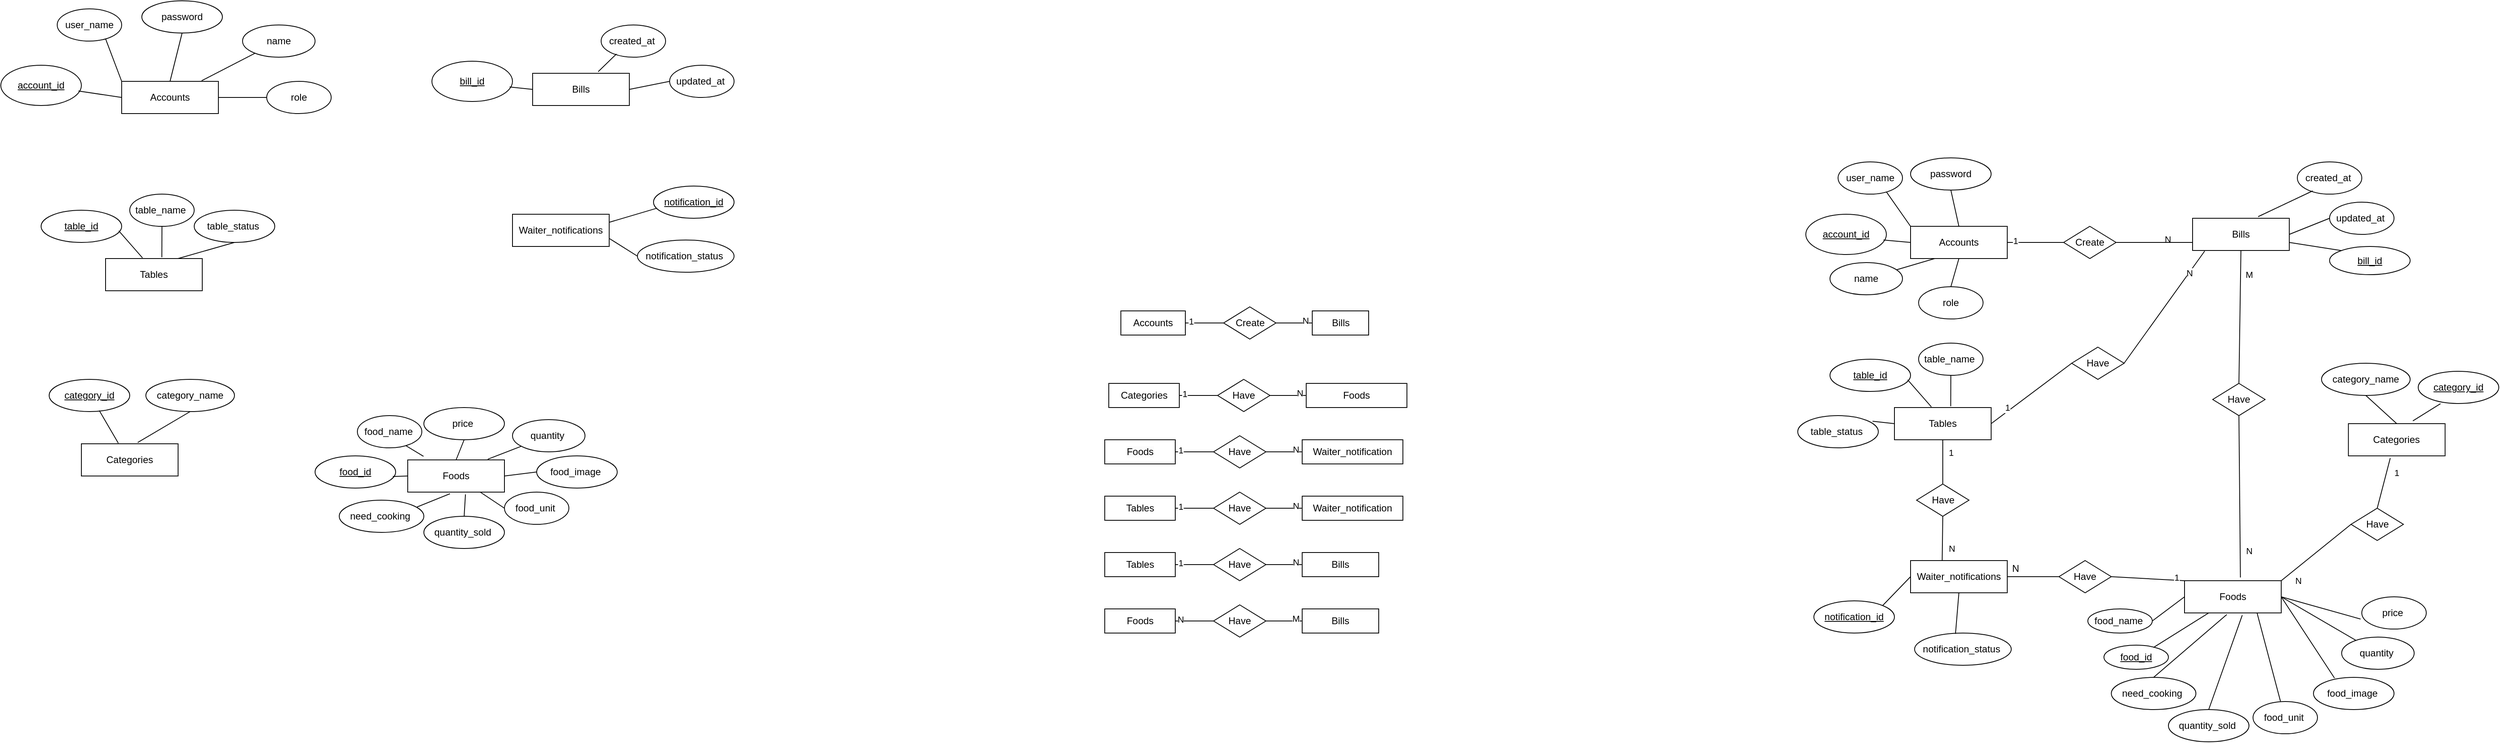 <mxfile version="24.6.4" type="device">
  <diagram name="Page-1" id="W8HooTnJlvE_5pQ80Tjt">
    <mxGraphModel dx="1489" dy="824" grid="1" gridSize="10" guides="1" tooltips="1" connect="1" arrows="1" fold="1" page="1" pageScale="1" pageWidth="850" pageHeight="1100" math="0" shadow="0">
      <root>
        <mxCell id="0" />
        <mxCell id="1" parent="0" />
        <mxCell id="m20pVpVRqxjRQ6zcthfO-1" value="Accounts" style="rounded=0;whiteSpace=wrap;html=1;" parent="1" vertex="1">
          <mxGeometry x="350" y="210" width="120" height="40" as="geometry" />
        </mxCell>
        <mxCell id="m20pVpVRqxjRQ6zcthfO-2" value="&lt;u&gt;account_id&lt;/u&gt;" style="ellipse;whiteSpace=wrap;html=1;" parent="1" vertex="1">
          <mxGeometry x="200" y="190" width="100" height="50" as="geometry" />
        </mxCell>
        <mxCell id="m20pVpVRqxjRQ6zcthfO-3" value="user_name" style="ellipse;whiteSpace=wrap;html=1;" parent="1" vertex="1">
          <mxGeometry x="270" y="120" width="80" height="40" as="geometry" />
        </mxCell>
        <mxCell id="m20pVpVRqxjRQ6zcthfO-4" value="password" style="ellipse;whiteSpace=wrap;html=1;" parent="1" vertex="1">
          <mxGeometry x="375" y="110" width="100" height="40" as="geometry" />
        </mxCell>
        <mxCell id="m20pVpVRqxjRQ6zcthfO-5" value="name" style="ellipse;whiteSpace=wrap;html=1;" parent="1" vertex="1">
          <mxGeometry x="500" y="140" width="90" height="40" as="geometry" />
        </mxCell>
        <mxCell id="m20pVpVRqxjRQ6zcthfO-6" value="role" style="ellipse;whiteSpace=wrap;html=1;" parent="1" vertex="1">
          <mxGeometry x="530" y="210" width="80" height="40" as="geometry" />
        </mxCell>
        <mxCell id="m20pVpVRqxjRQ6zcthfO-7" value="" style="endArrow=none;html=1;rounded=0;exitX=0.964;exitY=0.64;exitDx=0;exitDy=0;exitPerimeter=0;entryX=0;entryY=0.5;entryDx=0;entryDy=0;" parent="1" source="m20pVpVRqxjRQ6zcthfO-2" target="m20pVpVRqxjRQ6zcthfO-1" edge="1">
          <mxGeometry width="50" height="50" relative="1" as="geometry">
            <mxPoint x="340" y="300" as="sourcePoint" />
            <mxPoint x="390" y="250" as="targetPoint" />
          </mxGeometry>
        </mxCell>
        <mxCell id="m20pVpVRqxjRQ6zcthfO-8" value="" style="endArrow=none;html=1;rounded=0;exitX=0.75;exitY=0.93;exitDx=0;exitDy=0;exitPerimeter=0;entryX=0;entryY=0;entryDx=0;entryDy=0;" parent="1" source="m20pVpVRqxjRQ6zcthfO-3" target="m20pVpVRqxjRQ6zcthfO-1" edge="1">
          <mxGeometry width="50" height="50" relative="1" as="geometry">
            <mxPoint x="270" y="350" as="sourcePoint" />
            <mxPoint x="320" y="300" as="targetPoint" />
          </mxGeometry>
        </mxCell>
        <mxCell id="m20pVpVRqxjRQ6zcthfO-9" value="" style="endArrow=none;html=1;rounded=0;exitX=0.5;exitY=1;exitDx=0;exitDy=0;entryX=0.5;entryY=0;entryDx=0;entryDy=0;" parent="1" source="m20pVpVRqxjRQ6zcthfO-4" target="m20pVpVRqxjRQ6zcthfO-1" edge="1">
          <mxGeometry width="50" height="50" relative="1" as="geometry">
            <mxPoint x="340" y="300" as="sourcePoint" />
            <mxPoint x="390" y="250" as="targetPoint" />
          </mxGeometry>
        </mxCell>
        <mxCell id="m20pVpVRqxjRQ6zcthfO-10" value="" style="endArrow=none;html=1;rounded=0;exitX=0.827;exitY=-0.02;exitDx=0;exitDy=0;exitPerimeter=0;" parent="1" source="m20pVpVRqxjRQ6zcthfO-1" target="m20pVpVRqxjRQ6zcthfO-5" edge="1">
          <mxGeometry width="50" height="50" relative="1" as="geometry">
            <mxPoint x="200" y="350" as="sourcePoint" />
            <mxPoint x="250" y="300" as="targetPoint" />
          </mxGeometry>
        </mxCell>
        <mxCell id="m20pVpVRqxjRQ6zcthfO-11" value="" style="endArrow=none;html=1;rounded=0;exitX=1;exitY=0.5;exitDx=0;exitDy=0;entryX=0;entryY=0.5;entryDx=0;entryDy=0;" parent="1" source="m20pVpVRqxjRQ6zcthfO-1" target="m20pVpVRqxjRQ6zcthfO-6" edge="1">
          <mxGeometry width="50" height="50" relative="1" as="geometry">
            <mxPoint x="450" y="380" as="sourcePoint" />
            <mxPoint x="500" y="330" as="targetPoint" />
          </mxGeometry>
        </mxCell>
        <mxCell id="m20pVpVRqxjRQ6zcthfO-12" value="Bills" style="rounded=0;whiteSpace=wrap;html=1;" parent="1" vertex="1">
          <mxGeometry x="860" y="200" width="120" height="40" as="geometry" />
        </mxCell>
        <mxCell id="m20pVpVRqxjRQ6zcthfO-13" value="&lt;u&gt;bill_id&lt;/u&gt;" style="ellipse;whiteSpace=wrap;html=1;" parent="1" vertex="1">
          <mxGeometry x="735" y="185" width="100" height="50" as="geometry" />
        </mxCell>
        <mxCell id="m20pVpVRqxjRQ6zcthfO-17" value="&lt;span style=&quot;text-align: left; text-wrap: nowrap;&quot;&gt;created_at&amp;nbsp;&lt;/span&gt;" style="ellipse;whiteSpace=wrap;html=1;" parent="1" vertex="1">
          <mxGeometry x="945" y="140" width="80" height="40" as="geometry" />
        </mxCell>
        <mxCell id="m20pVpVRqxjRQ6zcthfO-18" value="" style="endArrow=none;html=1;rounded=0;exitX=0.964;exitY=0.64;exitDx=0;exitDy=0;exitPerimeter=0;entryX=0;entryY=0.5;entryDx=0;entryDy=0;" parent="1" source="m20pVpVRqxjRQ6zcthfO-13" target="m20pVpVRqxjRQ6zcthfO-12" edge="1">
          <mxGeometry width="50" height="50" relative="1" as="geometry">
            <mxPoint x="850" y="290" as="sourcePoint" />
            <mxPoint x="900" y="240" as="targetPoint" />
          </mxGeometry>
        </mxCell>
        <mxCell id="m20pVpVRqxjRQ6zcthfO-22" value="" style="endArrow=none;html=1;rounded=0;exitX=0.678;exitY=-0.05;exitDx=0;exitDy=0;entryX=0.238;entryY=0.9;entryDx=0;entryDy=0;exitPerimeter=0;entryPerimeter=0;" parent="1" source="m20pVpVRqxjRQ6zcthfO-12" target="m20pVpVRqxjRQ6zcthfO-17" edge="1">
          <mxGeometry width="50" height="50" relative="1" as="geometry">
            <mxPoint x="960" y="370" as="sourcePoint" />
            <mxPoint x="1010" y="320" as="targetPoint" />
          </mxGeometry>
        </mxCell>
        <mxCell id="m20pVpVRqxjRQ6zcthfO-23" value="&lt;span style=&quot;text-align: left; text-wrap: nowrap;&quot;&gt;updated_at&amp;nbsp;&lt;/span&gt;" style="ellipse;whiteSpace=wrap;html=1;" parent="1" vertex="1">
          <mxGeometry x="1030" y="190" width="80" height="40" as="geometry" />
        </mxCell>
        <mxCell id="m20pVpVRqxjRQ6zcthfO-24" value="" style="endArrow=none;html=1;rounded=0;entryX=1;entryY=0.5;entryDx=0;entryDy=0;exitX=0;exitY=0.5;exitDx=0;exitDy=0;" parent="1" source="m20pVpVRqxjRQ6zcthfO-23" target="m20pVpVRqxjRQ6zcthfO-12" edge="1">
          <mxGeometry width="50" height="50" relative="1" as="geometry">
            <mxPoint x="890" y="350" as="sourcePoint" />
            <mxPoint x="940" y="300" as="targetPoint" />
          </mxGeometry>
        </mxCell>
        <mxCell id="m20pVpVRqxjRQ6zcthfO-25" value="Tables" style="rounded=0;whiteSpace=wrap;html=1;" parent="1" vertex="1">
          <mxGeometry x="330" y="430" width="120" height="40" as="geometry" />
        </mxCell>
        <mxCell id="m20pVpVRqxjRQ6zcthfO-26" value="&lt;u&gt;table_id&lt;/u&gt;" style="ellipse;whiteSpace=wrap;html=1;" parent="1" vertex="1">
          <mxGeometry x="250" y="370" width="100" height="40" as="geometry" />
        </mxCell>
        <mxCell id="m20pVpVRqxjRQ6zcthfO-27" value="&lt;span style=&quot;text-align: left;&quot;&gt;table_name&amp;nbsp;&lt;/span&gt;" style="ellipse;whiteSpace=wrap;html=1;" parent="1" vertex="1">
          <mxGeometry x="360" y="350" width="80" height="40" as="geometry" />
        </mxCell>
        <mxCell id="m20pVpVRqxjRQ6zcthfO-28" value="&lt;span style=&quot;text-align: left;&quot;&gt;table_status&amp;nbsp;&lt;/span&gt;" style="ellipse;whiteSpace=wrap;html=1;" parent="1" vertex="1">
          <mxGeometry x="440" y="370" width="100" height="40" as="geometry" />
        </mxCell>
        <mxCell id="m20pVpVRqxjRQ6zcthfO-31" value="" style="endArrow=none;html=1;rounded=0;exitX=0.964;exitY=0.64;exitDx=0;exitDy=0;exitPerimeter=0;entryX=0.382;entryY=-0.02;entryDx=0;entryDy=0;entryPerimeter=0;" parent="1" source="m20pVpVRqxjRQ6zcthfO-26" target="m20pVpVRqxjRQ6zcthfO-25" edge="1">
          <mxGeometry width="50" height="50" relative="1" as="geometry">
            <mxPoint x="320" y="520" as="sourcePoint" />
            <mxPoint x="370" y="470" as="targetPoint" />
          </mxGeometry>
        </mxCell>
        <mxCell id="m20pVpVRqxjRQ6zcthfO-32" value="" style="endArrow=none;html=1;rounded=0;exitX=0.5;exitY=1;exitDx=0;exitDy=0;entryX=0.582;entryY=-0.04;entryDx=0;entryDy=0;entryPerimeter=0;" parent="1" source="m20pVpVRqxjRQ6zcthfO-27" target="m20pVpVRqxjRQ6zcthfO-25" edge="1">
          <mxGeometry width="50" height="50" relative="1" as="geometry">
            <mxPoint x="250" y="570" as="sourcePoint" />
            <mxPoint x="400" y="420" as="targetPoint" />
          </mxGeometry>
        </mxCell>
        <mxCell id="m20pVpVRqxjRQ6zcthfO-33" value="" style="endArrow=none;html=1;rounded=0;exitX=0.5;exitY=1;exitDx=0;exitDy=0;entryX=0.75;entryY=0;entryDx=0;entryDy=0;" parent="1" source="m20pVpVRqxjRQ6zcthfO-28" target="m20pVpVRqxjRQ6zcthfO-25" edge="1">
          <mxGeometry width="50" height="50" relative="1" as="geometry">
            <mxPoint x="320" y="520" as="sourcePoint" />
            <mxPoint x="370" y="470" as="targetPoint" />
          </mxGeometry>
        </mxCell>
        <mxCell id="m20pVpVRqxjRQ6zcthfO-36" value="&lt;span style=&quot;text-wrap: nowrap;&quot;&gt;Waiter_notifications&lt;/span&gt;" style="rounded=0;whiteSpace=wrap;html=1;" parent="1" vertex="1">
          <mxGeometry x="2570" y="805" width="120" height="40" as="geometry" />
        </mxCell>
        <mxCell id="m20pVpVRqxjRQ6zcthfO-37" value="&lt;u&gt;notification_id&lt;/u&gt;" style="ellipse;whiteSpace=wrap;html=1;" parent="1" vertex="1">
          <mxGeometry x="2450" y="855" width="100" height="40" as="geometry" />
        </mxCell>
        <mxCell id="m20pVpVRqxjRQ6zcthfO-39" value="&lt;span style=&quot;text-align: left;&quot;&gt;notification_status&amp;nbsp;&lt;/span&gt;" style="ellipse;whiteSpace=wrap;html=1;" parent="1" vertex="1">
          <mxGeometry x="2575" y="895" width="120" height="40" as="geometry" />
        </mxCell>
        <mxCell id="m20pVpVRqxjRQ6zcthfO-42" value="" style="endArrow=none;html=1;rounded=0;exitX=1;exitY=0;exitDx=0;exitDy=0;entryX=0;entryY=0.5;entryDx=0;entryDy=0;" parent="1" source="m20pVpVRqxjRQ6zcthfO-37" target="m20pVpVRqxjRQ6zcthfO-36" edge="1">
          <mxGeometry width="50" height="50" relative="1" as="geometry">
            <mxPoint x="2560" y="895" as="sourcePoint" />
            <mxPoint x="2610" y="845" as="targetPoint" />
          </mxGeometry>
        </mxCell>
        <mxCell id="m20pVpVRqxjRQ6zcthfO-44" value="" style="endArrow=none;html=1;rounded=0;exitX=0.423;exitY=0.022;exitDx=0;exitDy=0;entryX=0.5;entryY=1;entryDx=0;entryDy=0;exitPerimeter=0;" parent="1" source="m20pVpVRqxjRQ6zcthfO-39" target="m20pVpVRqxjRQ6zcthfO-36" edge="1">
          <mxGeometry width="50" height="50" relative="1" as="geometry">
            <mxPoint x="2560" y="895" as="sourcePoint" />
            <mxPoint x="2610" y="845" as="targetPoint" />
          </mxGeometry>
        </mxCell>
        <mxCell id="m20pVpVRqxjRQ6zcthfO-49" value="Categories" style="rounded=0;whiteSpace=wrap;html=1;" parent="1" vertex="1">
          <mxGeometry x="300" y="660" width="120" height="40" as="geometry" />
        </mxCell>
        <mxCell id="m20pVpVRqxjRQ6zcthfO-50" value="&lt;u&gt;category_id&lt;/u&gt;" style="ellipse;whiteSpace=wrap;html=1;" parent="1" vertex="1">
          <mxGeometry x="260" y="580" width="100" height="40" as="geometry" />
        </mxCell>
        <mxCell id="m20pVpVRqxjRQ6zcthfO-51" value="category_name" style="ellipse;whiteSpace=wrap;html=1;" parent="1" vertex="1">
          <mxGeometry x="380" y="580" width="110" height="40" as="geometry" />
        </mxCell>
        <mxCell id="m20pVpVRqxjRQ6zcthfO-53" value="" style="endArrow=none;html=1;rounded=0;exitX=0.622;exitY=0.968;exitDx=0;exitDy=0;exitPerimeter=0;entryX=0.382;entryY=-0.02;entryDx=0;entryDy=0;entryPerimeter=0;" parent="1" source="m20pVpVRqxjRQ6zcthfO-50" target="m20pVpVRqxjRQ6zcthfO-49" edge="1">
          <mxGeometry width="50" height="50" relative="1" as="geometry">
            <mxPoint x="290" y="750" as="sourcePoint" />
            <mxPoint x="340" y="700" as="targetPoint" />
          </mxGeometry>
        </mxCell>
        <mxCell id="m20pVpVRqxjRQ6zcthfO-54" value="" style="endArrow=none;html=1;rounded=0;exitX=0.5;exitY=1;exitDx=0;exitDy=0;entryX=0.582;entryY=-0.04;entryDx=0;entryDy=0;entryPerimeter=0;" parent="1" source="m20pVpVRqxjRQ6zcthfO-51" target="m20pVpVRqxjRQ6zcthfO-49" edge="1">
          <mxGeometry width="50" height="50" relative="1" as="geometry">
            <mxPoint x="220" y="800" as="sourcePoint" />
            <mxPoint x="370" y="650" as="targetPoint" />
          </mxGeometry>
        </mxCell>
        <mxCell id="m20pVpVRqxjRQ6zcthfO-56" value="Foods" style="rounded=0;whiteSpace=wrap;html=1;" parent="1" vertex="1">
          <mxGeometry x="705" y="680" width="120" height="40" as="geometry" />
        </mxCell>
        <mxCell id="m20pVpVRqxjRQ6zcthfO-57" value="&lt;u&gt;food_id&lt;/u&gt;" style="ellipse;whiteSpace=wrap;html=1;" parent="1" vertex="1">
          <mxGeometry x="590" y="675" width="100" height="40" as="geometry" />
        </mxCell>
        <mxCell id="m20pVpVRqxjRQ6zcthfO-58" value="&lt;span style=&quot;text-align: left; text-wrap: nowrap;&quot;&gt;food_name&amp;nbsp;&lt;/span&gt;" style="ellipse;whiteSpace=wrap;html=1;" parent="1" vertex="1">
          <mxGeometry x="642.5" y="625" width="80" height="40" as="geometry" />
        </mxCell>
        <mxCell id="m20pVpVRqxjRQ6zcthfO-59" value="&lt;span style=&quot;text-align: left; text-wrap: nowrap;&quot;&gt;price&amp;nbsp;&lt;/span&gt;" style="ellipse;whiteSpace=wrap;html=1;" parent="1" vertex="1">
          <mxGeometry x="725" y="615" width="100" height="40" as="geometry" />
        </mxCell>
        <mxCell id="m20pVpVRqxjRQ6zcthfO-60" value="&lt;span style=&quot;text-align: left; text-wrap: nowrap;&quot;&gt;quantity&amp;nbsp;&lt;/span&gt;" style="ellipse;whiteSpace=wrap;html=1;" parent="1" vertex="1">
          <mxGeometry x="835" y="630" width="90" height="40" as="geometry" />
        </mxCell>
        <mxCell id="m20pVpVRqxjRQ6zcthfO-61" value="&lt;span style=&quot;text-align: left; text-wrap: nowrap;&quot;&gt;need_cooking&amp;nbsp;&lt;/span&gt;" style="ellipse;whiteSpace=wrap;html=1;" parent="1" vertex="1">
          <mxGeometry x="620" y="730" width="105" height="40" as="geometry" />
        </mxCell>
        <mxCell id="m20pVpVRqxjRQ6zcthfO-62" value="" style="endArrow=none;html=1;rounded=0;exitX=0.964;exitY=0.64;exitDx=0;exitDy=0;exitPerimeter=0;entryX=0;entryY=0.5;entryDx=0;entryDy=0;" parent="1" source="m20pVpVRqxjRQ6zcthfO-57" target="m20pVpVRqxjRQ6zcthfO-56" edge="1">
          <mxGeometry width="50" height="50" relative="1" as="geometry">
            <mxPoint x="695" y="770" as="sourcePoint" />
            <mxPoint x="745" y="720" as="targetPoint" />
          </mxGeometry>
        </mxCell>
        <mxCell id="m20pVpVRqxjRQ6zcthfO-63" value="" style="endArrow=none;html=1;rounded=0;exitX=0.75;exitY=0.93;exitDx=0;exitDy=0;exitPerimeter=0;entryX=0.163;entryY=-0.11;entryDx=0;entryDy=0;entryPerimeter=0;" parent="1" source="m20pVpVRqxjRQ6zcthfO-58" target="m20pVpVRqxjRQ6zcthfO-56" edge="1">
          <mxGeometry width="50" height="50" relative="1" as="geometry">
            <mxPoint x="625" y="820" as="sourcePoint" />
            <mxPoint x="675" y="770" as="targetPoint" />
          </mxGeometry>
        </mxCell>
        <mxCell id="m20pVpVRqxjRQ6zcthfO-64" value="" style="endArrow=none;html=1;rounded=0;exitX=0.5;exitY=1;exitDx=0;exitDy=0;entryX=0.5;entryY=0;entryDx=0;entryDy=0;" parent="1" source="m20pVpVRqxjRQ6zcthfO-59" target="m20pVpVRqxjRQ6zcthfO-56" edge="1">
          <mxGeometry width="50" height="50" relative="1" as="geometry">
            <mxPoint x="695" y="770" as="sourcePoint" />
            <mxPoint x="745" y="720" as="targetPoint" />
          </mxGeometry>
        </mxCell>
        <mxCell id="m20pVpVRqxjRQ6zcthfO-65" value="" style="endArrow=none;html=1;rounded=0;exitX=0.827;exitY=-0.02;exitDx=0;exitDy=0;exitPerimeter=0;" parent="1" source="m20pVpVRqxjRQ6zcthfO-56" target="m20pVpVRqxjRQ6zcthfO-60" edge="1">
          <mxGeometry width="50" height="50" relative="1" as="geometry">
            <mxPoint x="555" y="820" as="sourcePoint" />
            <mxPoint x="605" y="770" as="targetPoint" />
          </mxGeometry>
        </mxCell>
        <mxCell id="m20pVpVRqxjRQ6zcthfO-66" value="" style="endArrow=none;html=1;rounded=0;exitX=0.437;exitY=1.05;exitDx=0;exitDy=0;exitPerimeter=0;entryX=0.919;entryY=0.212;entryDx=0;entryDy=0;entryPerimeter=0;" parent="1" source="m20pVpVRqxjRQ6zcthfO-56" target="m20pVpVRqxjRQ6zcthfO-61" edge="1">
          <mxGeometry width="50" height="50" relative="1" as="geometry">
            <mxPoint x="805" y="850" as="sourcePoint" />
            <mxPoint x="680" y="730" as="targetPoint" />
          </mxGeometry>
        </mxCell>
        <mxCell id="m20pVpVRqxjRQ6zcthfO-67" value="&lt;span style=&quot;text-align: left; text-wrap: nowrap;&quot;&gt;food_unit&amp;nbsp;&lt;/span&gt;" style="ellipse;whiteSpace=wrap;html=1;" parent="1" vertex="1">
          <mxGeometry x="825" y="720" width="80" height="40" as="geometry" />
        </mxCell>
        <mxCell id="m20pVpVRqxjRQ6zcthfO-68" value="" style="endArrow=none;html=1;rounded=0;entryX=0.75;entryY=1;entryDx=0;entryDy=0;exitX=0;exitY=0.5;exitDx=0;exitDy=0;" parent="1" source="m20pVpVRqxjRQ6zcthfO-67" target="m20pVpVRqxjRQ6zcthfO-56" edge="1">
          <mxGeometry width="50" height="50" relative="1" as="geometry">
            <mxPoint x="735" y="830" as="sourcePoint" />
            <mxPoint x="785" y="780" as="targetPoint" />
          </mxGeometry>
        </mxCell>
        <mxCell id="m20pVpVRqxjRQ6zcthfO-69" value="&lt;span style=&quot;text-align: left; text-wrap: nowrap;&quot;&gt;quantity_sold&amp;nbsp;&lt;/span&gt;" style="ellipse;whiteSpace=wrap;html=1;" parent="1" vertex="1">
          <mxGeometry x="725" y="750" width="100" height="40" as="geometry" />
        </mxCell>
        <mxCell id="m20pVpVRqxjRQ6zcthfO-70" value="&lt;span style=&quot;color: rgba(0, 0, 0, 0); font-family: monospace; font-size: 0px; text-align: start; text-wrap: nowrap;&quot;&gt;%3CmxGraphModel%3E%3Croot%3E%3CmxCell%20id%3D%220%22%2F%3E%3CmxCell%20id%3D%221%22%20parent%3D%220%22%2F%3E%3CmxCell%20id%3D%222%22%20value%3D%22%26lt%3Bspan%20style%3D%26quot%3Btext-align%3A%20left%3B%20text-wrap%3A%20nowrap%3B%26quot%3B%26gt%3Bquantity_sold%26amp%3Bnbsp%3B%26lt%3B%2Fspan%26gt%3B%22%20style%3D%22ellipse%3BwhiteSpace%3Dwrap%3Bhtml%3D1%3B%22%20vertex%3D%221%22%20parent%3D%221%22%3E%3CmxGeometry%20x%3D%22725%22%20y%3D%22780%22%20width%3D%22100%22%20height%3D%2240%22%20as%3D%22geometry%22%2F%3E%3C%2FmxCell%3E%3C%2Froot%3E%3C%2FmxGraphModel%3E&lt;/span&gt;&lt;span style=&quot;text-align: left; text-wrap: nowrap;&quot;&gt;food_image&amp;nbsp;&lt;/span&gt;" style="ellipse;whiteSpace=wrap;html=1;" parent="1" vertex="1">
          <mxGeometry x="865" y="675" width="100" height="40" as="geometry" />
        </mxCell>
        <mxCell id="m20pVpVRqxjRQ6zcthfO-71" value="" style="endArrow=none;html=1;rounded=0;exitX=1;exitY=0.5;exitDx=0;exitDy=0;entryX=0;entryY=0.5;entryDx=0;entryDy=0;" parent="1" source="m20pVpVRqxjRQ6zcthfO-56" target="m20pVpVRqxjRQ6zcthfO-70" edge="1">
          <mxGeometry width="50" height="50" relative="1" as="geometry">
            <mxPoint x="920" y="900" as="sourcePoint" />
            <mxPoint x="970" y="850" as="targetPoint" />
          </mxGeometry>
        </mxCell>
        <mxCell id="m20pVpVRqxjRQ6zcthfO-72" value="" style="endArrow=none;html=1;rounded=0;entryX=0.597;entryY=1.07;entryDx=0;entryDy=0;entryPerimeter=0;exitX=0.5;exitY=0;exitDx=0;exitDy=0;" parent="1" source="m20pVpVRqxjRQ6zcthfO-69" target="m20pVpVRqxjRQ6zcthfO-56" edge="1">
          <mxGeometry width="50" height="50" relative="1" as="geometry">
            <mxPoint x="720" y="890" as="sourcePoint" />
            <mxPoint x="770" y="840" as="targetPoint" />
          </mxGeometry>
        </mxCell>
        <mxCell id="m20pVpVRqxjRQ6zcthfO-90" value="Accounts" style="rounded=0;whiteSpace=wrap;html=1;" parent="1" vertex="1">
          <mxGeometry x="1590" y="495" width="80" height="30" as="geometry" />
        </mxCell>
        <mxCell id="m20pVpVRqxjRQ6zcthfO-91" value="Create" style="rhombus;whiteSpace=wrap;html=1;" parent="1" vertex="1">
          <mxGeometry x="1717.5" y="490" width="65" height="40" as="geometry" />
        </mxCell>
        <mxCell id="m20pVpVRqxjRQ6zcthfO-92" value="Bills" style="rounded=0;whiteSpace=wrap;html=1;" parent="1" vertex="1">
          <mxGeometry x="1827.5" y="495" width="70" height="30" as="geometry" />
        </mxCell>
        <mxCell id="m20pVpVRqxjRQ6zcthfO-93" value="" style="endArrow=none;html=1;rounded=0;exitX=1;exitY=0.5;exitDx=0;exitDy=0;entryX=0;entryY=0.5;entryDx=0;entryDy=0;" parent="1" source="m20pVpVRqxjRQ6zcthfO-90" target="m20pVpVRqxjRQ6zcthfO-91" edge="1">
          <mxGeometry width="50" height="50" relative="1" as="geometry">
            <mxPoint x="1590" y="460" as="sourcePoint" />
            <mxPoint x="1640" y="410" as="targetPoint" />
          </mxGeometry>
        </mxCell>
        <mxCell id="m20pVpVRqxjRQ6zcthfO-94" value="1" style="edgeLabel;html=1;align=center;verticalAlign=middle;resizable=0;points=[];" parent="m20pVpVRqxjRQ6zcthfO-93" vertex="1" connectable="0">
          <mxGeometry x="-0.722" y="2" relative="1" as="geometry">
            <mxPoint as="offset" />
          </mxGeometry>
        </mxCell>
        <mxCell id="m20pVpVRqxjRQ6zcthfO-95" value="" style="endArrow=none;html=1;rounded=0;exitX=1;exitY=0.5;exitDx=0;exitDy=0;entryX=0;entryY=0.5;entryDx=0;entryDy=0;" parent="1" source="m20pVpVRqxjRQ6zcthfO-91" target="m20pVpVRqxjRQ6zcthfO-92" edge="1">
          <mxGeometry width="50" height="50" relative="1" as="geometry">
            <mxPoint x="1850" y="450" as="sourcePoint" />
            <mxPoint x="1900" y="400" as="targetPoint" />
          </mxGeometry>
        </mxCell>
        <mxCell id="m20pVpVRqxjRQ6zcthfO-96" value="N" style="edgeLabel;html=1;align=center;verticalAlign=middle;resizable=0;points=[];" parent="m20pVpVRqxjRQ6zcthfO-95" vertex="1" connectable="0">
          <mxGeometry x="0.627" y="3" relative="1" as="geometry">
            <mxPoint as="offset" />
          </mxGeometry>
        </mxCell>
        <mxCell id="m20pVpVRqxjRQ6zcthfO-111" value="Categories" style="rounded=0;whiteSpace=wrap;html=1;" parent="1" vertex="1">
          <mxGeometry x="1575" y="585" width="87.5" height="30" as="geometry" />
        </mxCell>
        <mxCell id="m20pVpVRqxjRQ6zcthfO-112" value="Have" style="rhombus;whiteSpace=wrap;html=1;" parent="1" vertex="1">
          <mxGeometry x="1710" y="580" width="65" height="40" as="geometry" />
        </mxCell>
        <mxCell id="m20pVpVRqxjRQ6zcthfO-113" value="Foods" style="rounded=0;whiteSpace=wrap;html=1;" parent="1" vertex="1">
          <mxGeometry x="1820" y="585" width="125" height="30" as="geometry" />
        </mxCell>
        <mxCell id="m20pVpVRqxjRQ6zcthfO-114" value="" style="endArrow=none;html=1;rounded=0;exitX=1;exitY=0.5;exitDx=0;exitDy=0;entryX=0;entryY=0.5;entryDx=0;entryDy=0;" parent="1" source="m20pVpVRqxjRQ6zcthfO-111" target="m20pVpVRqxjRQ6zcthfO-112" edge="1">
          <mxGeometry width="50" height="50" relative="1" as="geometry">
            <mxPoint x="1582.5" y="550" as="sourcePoint" />
            <mxPoint x="1632.5" y="500" as="targetPoint" />
          </mxGeometry>
        </mxCell>
        <mxCell id="m20pVpVRqxjRQ6zcthfO-115" value="1" style="edgeLabel;html=1;align=center;verticalAlign=middle;resizable=0;points=[];" parent="m20pVpVRqxjRQ6zcthfO-114" vertex="1" connectable="0">
          <mxGeometry x="-0.722" y="2" relative="1" as="geometry">
            <mxPoint as="offset" />
          </mxGeometry>
        </mxCell>
        <mxCell id="m20pVpVRqxjRQ6zcthfO-116" value="" style="endArrow=none;html=1;rounded=0;exitX=1;exitY=0.5;exitDx=0;exitDy=0;entryX=0;entryY=0.5;entryDx=0;entryDy=0;" parent="1" source="m20pVpVRqxjRQ6zcthfO-112" target="m20pVpVRqxjRQ6zcthfO-113" edge="1">
          <mxGeometry width="50" height="50" relative="1" as="geometry">
            <mxPoint x="1842.5" y="540" as="sourcePoint" />
            <mxPoint x="1892.5" y="490" as="targetPoint" />
          </mxGeometry>
        </mxCell>
        <mxCell id="m20pVpVRqxjRQ6zcthfO-117" value="N" style="edgeLabel;html=1;align=center;verticalAlign=middle;resizable=0;points=[];" parent="m20pVpVRqxjRQ6zcthfO-116" vertex="1" connectable="0">
          <mxGeometry x="0.627" y="3" relative="1" as="geometry">
            <mxPoint as="offset" />
          </mxGeometry>
        </mxCell>
        <mxCell id="m20pVpVRqxjRQ6zcthfO-118" value="&lt;br&gt;&lt;span style=&quot;color: rgb(0, 0, 0); font-family: Helvetica; font-size: 12px; font-style: normal; font-variant-ligatures: normal; font-variant-caps: normal; font-weight: 400; letter-spacing: normal; orphans: 2; text-indent: 0px; text-transform: none; widows: 2; word-spacing: 0px; -webkit-text-stroke-width: 0px; white-space: normal; background-color: rgb(251, 251, 251); text-decoration-thickness: initial; text-decoration-style: initial; text-decoration-color: initial; float: none; display: inline !important;&quot;&gt;Foods&lt;/span&gt;&lt;div&gt;&lt;br/&gt;&lt;/div&gt;" style="rounded=0;whiteSpace=wrap;html=1;align=center;" parent="1" vertex="1">
          <mxGeometry x="1570" y="655" width="87.5" height="30" as="geometry" />
        </mxCell>
        <mxCell id="m20pVpVRqxjRQ6zcthfO-119" value="Have" style="rhombus;whiteSpace=wrap;html=1;" parent="1" vertex="1">
          <mxGeometry x="1705" y="650" width="65" height="40" as="geometry" />
        </mxCell>
        <mxCell id="m20pVpVRqxjRQ6zcthfO-120" value="Waiter_notification" style="rounded=0;whiteSpace=wrap;html=1;" parent="1" vertex="1">
          <mxGeometry x="1815" y="655" width="125" height="30" as="geometry" />
        </mxCell>
        <mxCell id="m20pVpVRqxjRQ6zcthfO-121" value="" style="endArrow=none;html=1;rounded=0;exitX=1;exitY=0.5;exitDx=0;exitDy=0;entryX=0;entryY=0.5;entryDx=0;entryDy=0;" parent="1" source="m20pVpVRqxjRQ6zcthfO-118" target="m20pVpVRqxjRQ6zcthfO-119" edge="1">
          <mxGeometry width="50" height="50" relative="1" as="geometry">
            <mxPoint x="1577.5" y="620" as="sourcePoint" />
            <mxPoint x="1627.5" y="570" as="targetPoint" />
          </mxGeometry>
        </mxCell>
        <mxCell id="m20pVpVRqxjRQ6zcthfO-122" value="1" style="edgeLabel;html=1;align=center;verticalAlign=middle;resizable=0;points=[];" parent="m20pVpVRqxjRQ6zcthfO-121" vertex="1" connectable="0">
          <mxGeometry x="-0.722" y="2" relative="1" as="geometry">
            <mxPoint as="offset" />
          </mxGeometry>
        </mxCell>
        <mxCell id="m20pVpVRqxjRQ6zcthfO-123" value="" style="endArrow=none;html=1;rounded=0;exitX=1;exitY=0.5;exitDx=0;exitDy=0;entryX=0;entryY=0.5;entryDx=0;entryDy=0;" parent="1" source="m20pVpVRqxjRQ6zcthfO-119" target="m20pVpVRqxjRQ6zcthfO-120" edge="1">
          <mxGeometry width="50" height="50" relative="1" as="geometry">
            <mxPoint x="1837.5" y="610" as="sourcePoint" />
            <mxPoint x="1887.5" y="560" as="targetPoint" />
          </mxGeometry>
        </mxCell>
        <mxCell id="m20pVpVRqxjRQ6zcthfO-124" value="N" style="edgeLabel;html=1;align=center;verticalAlign=middle;resizable=0;points=[];" parent="m20pVpVRqxjRQ6zcthfO-123" vertex="1" connectable="0">
          <mxGeometry x="0.627" y="3" relative="1" as="geometry">
            <mxPoint as="offset" />
          </mxGeometry>
        </mxCell>
        <mxCell id="m20pVpVRqxjRQ6zcthfO-125" value="Accounts" style="rounded=0;whiteSpace=wrap;html=1;" parent="1" vertex="1">
          <mxGeometry x="2570" y="390" width="120" height="40" as="geometry" />
        </mxCell>
        <mxCell id="m20pVpVRqxjRQ6zcthfO-126" value="&lt;u&gt;account_id&lt;/u&gt;" style="ellipse;whiteSpace=wrap;html=1;" parent="1" vertex="1">
          <mxGeometry x="2440" y="375" width="100" height="50" as="geometry" />
        </mxCell>
        <mxCell id="m20pVpVRqxjRQ6zcthfO-127" value="user_name" style="ellipse;whiteSpace=wrap;html=1;" parent="1" vertex="1">
          <mxGeometry x="2480" y="310" width="80" height="40" as="geometry" />
        </mxCell>
        <mxCell id="m20pVpVRqxjRQ6zcthfO-128" value="password" style="ellipse;whiteSpace=wrap;html=1;" parent="1" vertex="1">
          <mxGeometry x="2570" y="305" width="100" height="40" as="geometry" />
        </mxCell>
        <mxCell id="m20pVpVRqxjRQ6zcthfO-129" value="name" style="ellipse;whiteSpace=wrap;html=1;" parent="1" vertex="1">
          <mxGeometry x="2470" y="435" width="90" height="40" as="geometry" />
        </mxCell>
        <mxCell id="m20pVpVRqxjRQ6zcthfO-130" value="role" style="ellipse;whiteSpace=wrap;html=1;" parent="1" vertex="1">
          <mxGeometry x="2580" y="465" width="80" height="40" as="geometry" />
        </mxCell>
        <mxCell id="m20pVpVRqxjRQ6zcthfO-131" value="" style="endArrow=none;html=1;rounded=0;exitX=0.964;exitY=0.64;exitDx=0;exitDy=0;exitPerimeter=0;entryX=0;entryY=0.5;entryDx=0;entryDy=0;" parent="1" source="m20pVpVRqxjRQ6zcthfO-126" target="m20pVpVRqxjRQ6zcthfO-125" edge="1">
          <mxGeometry width="50" height="50" relative="1" as="geometry">
            <mxPoint x="2550" y="490" as="sourcePoint" />
            <mxPoint x="2600" y="440" as="targetPoint" />
          </mxGeometry>
        </mxCell>
        <mxCell id="m20pVpVRqxjRQ6zcthfO-132" value="" style="endArrow=none;html=1;rounded=0;exitX=0.75;exitY=0.93;exitDx=0;exitDy=0;exitPerimeter=0;entryX=0;entryY=0;entryDx=0;entryDy=0;" parent="1" source="m20pVpVRqxjRQ6zcthfO-127" target="m20pVpVRqxjRQ6zcthfO-125" edge="1">
          <mxGeometry width="50" height="50" relative="1" as="geometry">
            <mxPoint x="2480" y="540" as="sourcePoint" />
            <mxPoint x="2530" y="490" as="targetPoint" />
          </mxGeometry>
        </mxCell>
        <mxCell id="m20pVpVRqxjRQ6zcthfO-133" value="" style="endArrow=none;html=1;rounded=0;exitX=0.5;exitY=1;exitDx=0;exitDy=0;entryX=0.5;entryY=0;entryDx=0;entryDy=0;" parent="1" source="m20pVpVRqxjRQ6zcthfO-128" target="m20pVpVRqxjRQ6zcthfO-125" edge="1">
          <mxGeometry width="50" height="50" relative="1" as="geometry">
            <mxPoint x="2550" y="490" as="sourcePoint" />
            <mxPoint x="2600" y="440" as="targetPoint" />
          </mxGeometry>
        </mxCell>
        <mxCell id="m20pVpVRqxjRQ6zcthfO-134" value="" style="endArrow=none;html=1;rounded=0;exitX=0.25;exitY=1;exitDx=0;exitDy=0;" parent="1" source="m20pVpVRqxjRQ6zcthfO-125" target="m20pVpVRqxjRQ6zcthfO-129" edge="1">
          <mxGeometry width="50" height="50" relative="1" as="geometry">
            <mxPoint x="2580" y="435" as="sourcePoint" />
            <mxPoint x="2460" y="490" as="targetPoint" />
          </mxGeometry>
        </mxCell>
        <mxCell id="m20pVpVRqxjRQ6zcthfO-135" value="" style="endArrow=none;html=1;rounded=0;exitX=0.5;exitY=1;exitDx=0;exitDy=0;entryX=0.5;entryY=0;entryDx=0;entryDy=0;" parent="1" source="m20pVpVRqxjRQ6zcthfO-125" target="m20pVpVRqxjRQ6zcthfO-130" edge="1">
          <mxGeometry width="50" height="50" relative="1" as="geometry">
            <mxPoint x="2660" y="570" as="sourcePoint" />
            <mxPoint x="2710" y="520" as="targetPoint" />
          </mxGeometry>
        </mxCell>
        <mxCell id="m20pVpVRqxjRQ6zcthfO-136" value="Bills" style="rounded=0;whiteSpace=wrap;html=1;" parent="1" vertex="1">
          <mxGeometry x="2920" y="380" width="120" height="40" as="geometry" />
        </mxCell>
        <mxCell id="m20pVpVRqxjRQ6zcthfO-137" value="&lt;u&gt;bill_id&lt;/u&gt;" style="ellipse;whiteSpace=wrap;html=1;" parent="1" vertex="1">
          <mxGeometry x="3090" y="415" width="100" height="35" as="geometry" />
        </mxCell>
        <mxCell id="m20pVpVRqxjRQ6zcthfO-140" value="&lt;span style=&quot;text-align: left; text-wrap: nowrap;&quot;&gt;created_at&amp;nbsp;&lt;/span&gt;" style="ellipse;whiteSpace=wrap;html=1;" parent="1" vertex="1">
          <mxGeometry x="3050" y="310" width="80" height="40" as="geometry" />
        </mxCell>
        <mxCell id="m20pVpVRqxjRQ6zcthfO-141" value="" style="endArrow=none;html=1;rounded=0;exitX=0;exitY=0;exitDx=0;exitDy=0;entryX=1;entryY=0.75;entryDx=0;entryDy=0;" parent="1" source="m20pVpVRqxjRQ6zcthfO-137" target="m20pVpVRqxjRQ6zcthfO-136" edge="1">
          <mxGeometry width="50" height="50" relative="1" as="geometry">
            <mxPoint x="2910" y="470" as="sourcePoint" />
            <mxPoint x="2960" y="420" as="targetPoint" />
          </mxGeometry>
        </mxCell>
        <mxCell id="m20pVpVRqxjRQ6zcthfO-144" value="" style="endArrow=none;html=1;rounded=0;exitX=0.678;exitY=-0.05;exitDx=0;exitDy=0;entryX=0.238;entryY=0.9;entryDx=0;entryDy=0;exitPerimeter=0;entryPerimeter=0;" parent="1" source="m20pVpVRqxjRQ6zcthfO-136" target="m20pVpVRqxjRQ6zcthfO-140" edge="1">
          <mxGeometry width="50" height="50" relative="1" as="geometry">
            <mxPoint x="3020" y="550" as="sourcePoint" />
            <mxPoint x="3070" y="500" as="targetPoint" />
          </mxGeometry>
        </mxCell>
        <mxCell id="m20pVpVRqxjRQ6zcthfO-145" value="&lt;span style=&quot;text-align: left; text-wrap: nowrap;&quot;&gt;updated_at&amp;nbsp;&lt;/span&gt;" style="ellipse;whiteSpace=wrap;html=1;" parent="1" vertex="1">
          <mxGeometry x="3090" y="360" width="80" height="40" as="geometry" />
        </mxCell>
        <mxCell id="m20pVpVRqxjRQ6zcthfO-146" value="" style="endArrow=none;html=1;rounded=0;entryX=1;entryY=0.5;entryDx=0;entryDy=0;exitX=0;exitY=0.5;exitDx=0;exitDy=0;" parent="1" source="m20pVpVRqxjRQ6zcthfO-145" target="m20pVpVRqxjRQ6zcthfO-136" edge="1">
          <mxGeometry width="50" height="50" relative="1" as="geometry">
            <mxPoint x="2950" y="530" as="sourcePoint" />
            <mxPoint x="3000" y="480" as="targetPoint" />
          </mxGeometry>
        </mxCell>
        <mxCell id="m20pVpVRqxjRQ6zcthfO-147" value="Create" style="rhombus;whiteSpace=wrap;html=1;" parent="1" vertex="1">
          <mxGeometry x="2760" y="390" width="65" height="40" as="geometry" />
        </mxCell>
        <mxCell id="m20pVpVRqxjRQ6zcthfO-148" value="" style="endArrow=none;html=1;rounded=0;exitX=1;exitY=0.5;exitDx=0;exitDy=0;entryX=0;entryY=0.5;entryDx=0;entryDy=0;" parent="1" source="m20pVpVRqxjRQ6zcthfO-125" target="m20pVpVRqxjRQ6zcthfO-147" edge="1">
          <mxGeometry width="50" height="50" relative="1" as="geometry">
            <mxPoint x="2690" y="410" as="sourcePoint" />
            <mxPoint x="2659.5" y="310" as="targetPoint" />
          </mxGeometry>
        </mxCell>
        <mxCell id="m20pVpVRqxjRQ6zcthfO-149" value="1" style="edgeLabel;html=1;align=center;verticalAlign=middle;resizable=0;points=[];" parent="m20pVpVRqxjRQ6zcthfO-148" vertex="1" connectable="0">
          <mxGeometry x="-0.722" y="2" relative="1" as="geometry">
            <mxPoint as="offset" />
          </mxGeometry>
        </mxCell>
        <mxCell id="m20pVpVRqxjRQ6zcthfO-150" value="N" style="edgeLabel;html=1;align=center;verticalAlign=middle;resizable=0;points=[];" parent="1" vertex="1" connectable="0">
          <mxGeometry x="2839.143" y="407.0" as="geometry">
            <mxPoint x="50" y="-1" as="offset" />
          </mxGeometry>
        </mxCell>
        <mxCell id="m20pVpVRqxjRQ6zcthfO-151" value="" style="endArrow=none;html=1;rounded=0;exitX=1;exitY=0.5;exitDx=0;exitDy=0;entryX=0;entryY=0.75;entryDx=0;entryDy=0;" parent="1" source="m20pVpVRqxjRQ6zcthfO-147" target="m20pVpVRqxjRQ6zcthfO-136" edge="1">
          <mxGeometry width="50" height="50" relative="1" as="geometry">
            <mxPoint x="2890" y="485" as="sourcePoint" />
            <mxPoint x="2940" y="435" as="targetPoint" />
          </mxGeometry>
        </mxCell>
        <mxCell id="m20pVpVRqxjRQ6zcthfO-152" value="Categories" style="rounded=0;whiteSpace=wrap;html=1;" parent="1" vertex="1">
          <mxGeometry x="3113.36" y="635" width="120" height="40" as="geometry" />
        </mxCell>
        <mxCell id="m20pVpVRqxjRQ6zcthfO-153" value="&lt;u&gt;category_id&lt;/u&gt;" style="ellipse;whiteSpace=wrap;html=1;" parent="1" vertex="1">
          <mxGeometry x="3200" y="570" width="100" height="40" as="geometry" />
        </mxCell>
        <mxCell id="m20pVpVRqxjRQ6zcthfO-154" value="category_name" style="ellipse;whiteSpace=wrap;html=1;" parent="1" vertex="1">
          <mxGeometry x="3080" y="560" width="110" height="40" as="geometry" />
        </mxCell>
        <mxCell id="m20pVpVRqxjRQ6zcthfO-155" value="" style="endArrow=none;html=1;rounded=0;exitX=0.277;exitY=1.004;exitDx=0;exitDy=0;entryX=0.667;entryY=-0.086;entryDx=0;entryDy=0;entryPerimeter=0;exitPerimeter=0;" parent="1" source="m20pVpVRqxjRQ6zcthfO-153" target="m20pVpVRqxjRQ6zcthfO-152" edge="1">
          <mxGeometry width="50" height="50" relative="1" as="geometry">
            <mxPoint x="3080" y="725" as="sourcePoint" />
            <mxPoint x="3170" y="680" as="targetPoint" />
          </mxGeometry>
        </mxCell>
        <mxCell id="m20pVpVRqxjRQ6zcthfO-156" value="" style="endArrow=none;html=1;rounded=0;exitX=0.5;exitY=1;exitDx=0;exitDy=0;entryX=0.5;entryY=0;entryDx=0;entryDy=0;" parent="1" source="m20pVpVRqxjRQ6zcthfO-154" target="m20pVpVRqxjRQ6zcthfO-152" edge="1">
          <mxGeometry width="50" height="50" relative="1" as="geometry">
            <mxPoint x="3010" y="775" as="sourcePoint" />
            <mxPoint x="3120" y="633" as="targetPoint" />
          </mxGeometry>
        </mxCell>
        <mxCell id="m20pVpVRqxjRQ6zcthfO-157" value="Foods" style="rounded=0;whiteSpace=wrap;html=1;" parent="1" vertex="1">
          <mxGeometry x="2910" y="830" width="120" height="40" as="geometry" />
        </mxCell>
        <mxCell id="m20pVpVRqxjRQ6zcthfO-158" value="&lt;u&gt;food_id&lt;/u&gt;" style="ellipse;whiteSpace=wrap;html=1;" parent="1" vertex="1">
          <mxGeometry x="2810" y="910" width="80" height="30" as="geometry" />
        </mxCell>
        <mxCell id="m20pVpVRqxjRQ6zcthfO-159" value="&lt;span style=&quot;text-align: left; text-wrap: nowrap;&quot;&gt;food_name&amp;nbsp;&lt;/span&gt;" style="ellipse;whiteSpace=wrap;html=1;" parent="1" vertex="1">
          <mxGeometry x="2790" y="865" width="80" height="30" as="geometry" />
        </mxCell>
        <mxCell id="m20pVpVRqxjRQ6zcthfO-160" value="&lt;span style=&quot;text-align: left; text-wrap: nowrap;&quot;&gt;price&amp;nbsp;&lt;/span&gt;" style="ellipse;whiteSpace=wrap;html=1;" parent="1" vertex="1">
          <mxGeometry x="3130" y="850" width="80" height="40" as="geometry" />
        </mxCell>
        <mxCell id="m20pVpVRqxjRQ6zcthfO-161" value="&lt;span style=&quot;text-align: left; text-wrap: nowrap;&quot;&gt;quantity&amp;nbsp;&lt;/span&gt;" style="ellipse;whiteSpace=wrap;html=1;" parent="1" vertex="1">
          <mxGeometry x="3105" y="900" width="90" height="40" as="geometry" />
        </mxCell>
        <mxCell id="m20pVpVRqxjRQ6zcthfO-162" value="&lt;span style=&quot;text-align: left; text-wrap: nowrap;&quot;&gt;need_cooking&amp;nbsp;&lt;/span&gt;" style="ellipse;whiteSpace=wrap;html=1;" parent="1" vertex="1">
          <mxGeometry x="2819.14" y="950" width="105" height="40" as="geometry" />
        </mxCell>
        <mxCell id="m20pVpVRqxjRQ6zcthfO-163" value="" style="endArrow=none;html=1;rounded=0;exitX=0.768;exitY=0.098;exitDx=0;exitDy=0;exitPerimeter=0;entryX=0.25;entryY=1;entryDx=0;entryDy=0;" parent="1" source="m20pVpVRqxjRQ6zcthfO-158" target="m20pVpVRqxjRQ6zcthfO-157" edge="1">
          <mxGeometry width="50" height="50" relative="1" as="geometry">
            <mxPoint x="2900" y="920" as="sourcePoint" />
            <mxPoint x="2950" y="870" as="targetPoint" />
          </mxGeometry>
        </mxCell>
        <mxCell id="m20pVpVRqxjRQ6zcthfO-164" value="" style="endArrow=none;html=1;rounded=0;exitX=1;exitY=0.5;exitDx=0;exitDy=0;entryX=0;entryY=0.5;entryDx=0;entryDy=0;" parent="1" source="m20pVpVRqxjRQ6zcthfO-159" target="m20pVpVRqxjRQ6zcthfO-157" edge="1">
          <mxGeometry width="50" height="50" relative="1" as="geometry">
            <mxPoint x="2830" y="970" as="sourcePoint" />
            <mxPoint x="2880" y="920" as="targetPoint" />
          </mxGeometry>
        </mxCell>
        <mxCell id="m20pVpVRqxjRQ6zcthfO-165" value="" style="endArrow=none;html=1;rounded=0;exitX=-0.019;exitY=0.69;exitDx=0;exitDy=0;entryX=1;entryY=0.5;entryDx=0;entryDy=0;exitPerimeter=0;" parent="1" source="m20pVpVRqxjRQ6zcthfO-160" target="m20pVpVRqxjRQ6zcthfO-157" edge="1">
          <mxGeometry width="50" height="50" relative="1" as="geometry">
            <mxPoint x="2900" y="920" as="sourcePoint" />
            <mxPoint x="2950" y="870" as="targetPoint" />
          </mxGeometry>
        </mxCell>
        <mxCell id="m20pVpVRqxjRQ6zcthfO-166" value="" style="endArrow=none;html=1;rounded=0;exitX=1;exitY=0.5;exitDx=0;exitDy=0;" parent="1" source="m20pVpVRqxjRQ6zcthfO-157" target="m20pVpVRqxjRQ6zcthfO-161" edge="1">
          <mxGeometry width="50" height="50" relative="1" as="geometry">
            <mxPoint x="2760" y="970" as="sourcePoint" />
            <mxPoint x="2810" y="920" as="targetPoint" />
          </mxGeometry>
        </mxCell>
        <mxCell id="m20pVpVRqxjRQ6zcthfO-167" value="" style="endArrow=none;html=1;rounded=0;exitX=0.437;exitY=1.05;exitDx=0;exitDy=0;entryX=0.5;entryY=0;entryDx=0;entryDy=0;exitPerimeter=0;" parent="1" source="m20pVpVRqxjRQ6zcthfO-157" target="m20pVpVRqxjRQ6zcthfO-162" edge="1">
          <mxGeometry width="50" height="50" relative="1" as="geometry">
            <mxPoint x="3010" y="1000" as="sourcePoint" />
            <mxPoint x="3060" y="950" as="targetPoint" />
          </mxGeometry>
        </mxCell>
        <mxCell id="m20pVpVRqxjRQ6zcthfO-168" value="&lt;span style=&quot;text-align: left; text-wrap: nowrap;&quot;&gt;food_unit&amp;nbsp;&lt;/span&gt;" style="ellipse;whiteSpace=wrap;html=1;" parent="1" vertex="1">
          <mxGeometry x="2995" y="980" width="80" height="40" as="geometry" />
        </mxCell>
        <mxCell id="m20pVpVRqxjRQ6zcthfO-169" value="" style="endArrow=none;html=1;rounded=0;entryX=0.75;entryY=1;entryDx=0;entryDy=0;exitX=0.426;exitY=-0.007;exitDx=0;exitDy=0;exitPerimeter=0;" parent="1" source="m20pVpVRqxjRQ6zcthfO-168" target="m20pVpVRqxjRQ6zcthfO-157" edge="1">
          <mxGeometry width="50" height="50" relative="1" as="geometry">
            <mxPoint x="2940" y="980" as="sourcePoint" />
            <mxPoint x="2990" y="930" as="targetPoint" />
          </mxGeometry>
        </mxCell>
        <mxCell id="m20pVpVRqxjRQ6zcthfO-170" value="&lt;span style=&quot;text-align: left; text-wrap: nowrap;&quot;&gt;quantity_sold&amp;nbsp;&lt;/span&gt;" style="ellipse;whiteSpace=wrap;html=1;" parent="1" vertex="1">
          <mxGeometry x="2890" y="990" width="100" height="40" as="geometry" />
        </mxCell>
        <mxCell id="m20pVpVRqxjRQ6zcthfO-171" value="&lt;span style=&quot;color: rgba(0, 0, 0, 0); font-family: monospace; font-size: 0px; text-align: start; text-wrap: nowrap;&quot;&gt;%3CmxGraphModel%3E%3Croot%3E%3CmxCell%20id%3D%220%22%2F%3E%3CmxCell%20id%3D%221%22%20parent%3D%220%22%2F%3E%3CmxCell%20id%3D%222%22%20value%3D%22%26lt%3Bspan%20style%3D%26quot%3Btext-align%3A%20left%3B%20text-wrap%3A%20nowrap%3B%26quot%3B%26gt%3Bquantity_sold%26amp%3Bnbsp%3B%26lt%3B%2Fspan%26gt%3B%22%20style%3D%22ellipse%3BwhiteSpace%3Dwrap%3Bhtml%3D1%3B%22%20vertex%3D%221%22%20parent%3D%221%22%3E%3CmxGeometry%20x%3D%22725%22%20y%3D%22780%22%20width%3D%22100%22%20height%3D%2240%22%20as%3D%22geometry%22%2F%3E%3C%2FmxCell%3E%3C%2Froot%3E%3C%2FmxGraphModel%3E&lt;/span&gt;&lt;span style=&quot;text-align: left; text-wrap: nowrap;&quot;&gt;food_image&amp;nbsp;&lt;/span&gt;" style="ellipse;whiteSpace=wrap;html=1;" parent="1" vertex="1">
          <mxGeometry x="3070" y="950" width="100" height="40" as="geometry" />
        </mxCell>
        <mxCell id="m20pVpVRqxjRQ6zcthfO-172" value="" style="endArrow=none;html=1;rounded=0;exitX=1;exitY=0.5;exitDx=0;exitDy=0;entryX=0.261;entryY=0.021;entryDx=0;entryDy=0;entryPerimeter=0;" parent="1" source="m20pVpVRqxjRQ6zcthfO-157" target="m20pVpVRqxjRQ6zcthfO-171" edge="1">
          <mxGeometry width="50" height="50" relative="1" as="geometry">
            <mxPoint x="3125" y="1050" as="sourcePoint" />
            <mxPoint x="3175" y="1000" as="targetPoint" />
          </mxGeometry>
        </mxCell>
        <mxCell id="m20pVpVRqxjRQ6zcthfO-173" value="" style="endArrow=none;html=1;rounded=0;entryX=0.597;entryY=1.07;entryDx=0;entryDy=0;entryPerimeter=0;exitX=0.5;exitY=0;exitDx=0;exitDy=0;" parent="1" source="m20pVpVRqxjRQ6zcthfO-170" target="m20pVpVRqxjRQ6zcthfO-157" edge="1">
          <mxGeometry width="50" height="50" relative="1" as="geometry">
            <mxPoint x="2925" y="1040" as="sourcePoint" />
            <mxPoint x="2975" y="990" as="targetPoint" />
          </mxGeometry>
        </mxCell>
        <mxCell id="m20pVpVRqxjRQ6zcthfO-178" value="" style="endArrow=none;html=1;rounded=0;exitX=1;exitY=0;exitDx=0;exitDy=0;entryX=0;entryY=0.5;entryDx=0;entryDy=0;" parent="1" source="m20pVpVRqxjRQ6zcthfO-157" edge="1">
          <mxGeometry width="50" height="50" relative="1" as="geometry">
            <mxPoint x="3060" y="760" as="sourcePoint" />
            <mxPoint x="3116.64" y="760" as="targetPoint" />
          </mxGeometry>
        </mxCell>
        <mxCell id="m20pVpVRqxjRQ6zcthfO-193" value="Have" style="rhombus;whiteSpace=wrap;html=1;" parent="1" vertex="1">
          <mxGeometry x="2945" y="585" width="65" height="40" as="geometry" />
        </mxCell>
        <mxCell id="m20pVpVRqxjRQ6zcthfO-194" value="" style="endArrow=none;html=1;rounded=0;exitX=0.5;exitY=1;exitDx=0;exitDy=0;entryX=0.5;entryY=0;entryDx=0;entryDy=0;" parent="1" source="m20pVpVRqxjRQ6zcthfO-136" target="m20pVpVRqxjRQ6zcthfO-193" edge="1">
          <mxGeometry width="50" height="50" relative="1" as="geometry">
            <mxPoint x="2980" y="685" as="sourcePoint" />
            <mxPoint x="2852.5" y="650" as="targetPoint" />
          </mxGeometry>
        </mxCell>
        <mxCell id="aMwtx3vDjPb2OYbmK0GX-9" value="M" style="edgeLabel;html=1;align=center;verticalAlign=middle;resizable=0;points=[];" vertex="1" connectable="0" parent="m20pVpVRqxjRQ6zcthfO-194">
          <mxGeometry x="-0.712" y="-1" relative="1" as="geometry">
            <mxPoint x="11" y="6" as="offset" />
          </mxGeometry>
        </mxCell>
        <mxCell id="m20pVpVRqxjRQ6zcthfO-196" value="" style="endArrow=none;html=1;rounded=0;exitX=0.5;exitY=1;exitDx=0;exitDy=0;entryX=0.578;entryY=-0.1;entryDx=0;entryDy=0;entryPerimeter=0;" parent="1" source="m20pVpVRqxjRQ6zcthfO-193" target="m20pVpVRqxjRQ6zcthfO-157" edge="1">
          <mxGeometry width="50" height="50" relative="1" as="geometry">
            <mxPoint x="3062.5" y="690" as="sourcePoint" />
            <mxPoint x="3040" y="750" as="targetPoint" />
          </mxGeometry>
        </mxCell>
        <mxCell id="m20pVpVRqxjRQ6zcthfO-197" value="N" style="edgeLabel;html=1;align=center;verticalAlign=middle;resizable=0;points=[];" parent="m20pVpVRqxjRQ6zcthfO-196" vertex="1" connectable="0">
          <mxGeometry x="0.627" y="3" relative="1" as="geometry">
            <mxPoint x="8" y="4" as="offset" />
          </mxGeometry>
        </mxCell>
        <mxCell id="aMwtx3vDjPb2OYbmK0GX-1" value="Tables" style="rounded=0;whiteSpace=wrap;html=1;" vertex="1" parent="1">
          <mxGeometry x="2550" y="615" width="120" height="40" as="geometry" />
        </mxCell>
        <mxCell id="aMwtx3vDjPb2OYbmK0GX-2" value="&lt;u&gt;table_id&lt;/u&gt;" style="ellipse;whiteSpace=wrap;html=1;" vertex="1" parent="1">
          <mxGeometry x="2470" y="555" width="100" height="40" as="geometry" />
        </mxCell>
        <mxCell id="aMwtx3vDjPb2OYbmK0GX-3" value="&lt;span style=&quot;text-align: left;&quot;&gt;table_name&amp;nbsp;&lt;/span&gt;" style="ellipse;whiteSpace=wrap;html=1;" vertex="1" parent="1">
          <mxGeometry x="2580" y="535" width="80" height="40" as="geometry" />
        </mxCell>
        <mxCell id="aMwtx3vDjPb2OYbmK0GX-4" value="&lt;span style=&quot;text-align: left;&quot;&gt;table_status&amp;nbsp;&lt;/span&gt;" style="ellipse;whiteSpace=wrap;html=1;" vertex="1" parent="1">
          <mxGeometry x="2430" y="625" width="100" height="40" as="geometry" />
        </mxCell>
        <mxCell id="aMwtx3vDjPb2OYbmK0GX-5" value="" style="endArrow=none;html=1;rounded=0;exitX=0.964;exitY=0.64;exitDx=0;exitDy=0;exitPerimeter=0;entryX=0.382;entryY=-0.02;entryDx=0;entryDy=0;entryPerimeter=0;" edge="1" parent="1" source="aMwtx3vDjPb2OYbmK0GX-2" target="aMwtx3vDjPb2OYbmK0GX-1">
          <mxGeometry width="50" height="50" relative="1" as="geometry">
            <mxPoint x="2540" y="705" as="sourcePoint" />
            <mxPoint x="2590" y="655" as="targetPoint" />
          </mxGeometry>
        </mxCell>
        <mxCell id="aMwtx3vDjPb2OYbmK0GX-6" value="" style="endArrow=none;html=1;rounded=0;exitX=0.5;exitY=1;exitDx=0;exitDy=0;entryX=0.582;entryY=-0.04;entryDx=0;entryDy=0;entryPerimeter=0;" edge="1" parent="1" source="aMwtx3vDjPb2OYbmK0GX-3" target="aMwtx3vDjPb2OYbmK0GX-1">
          <mxGeometry width="50" height="50" relative="1" as="geometry">
            <mxPoint x="2470" y="755" as="sourcePoint" />
            <mxPoint x="2620" y="605" as="targetPoint" />
          </mxGeometry>
        </mxCell>
        <mxCell id="aMwtx3vDjPb2OYbmK0GX-7" value="" style="endArrow=none;html=1;rounded=0;exitX=0.928;exitY=0.175;exitDx=0;exitDy=0;entryX=0;entryY=0.5;entryDx=0;entryDy=0;exitPerimeter=0;" edge="1" parent="1" source="aMwtx3vDjPb2OYbmK0GX-4" target="aMwtx3vDjPb2OYbmK0GX-1">
          <mxGeometry width="50" height="50" relative="1" as="geometry">
            <mxPoint x="2540" y="705" as="sourcePoint" />
            <mxPoint x="2590" y="655" as="targetPoint" />
          </mxGeometry>
        </mxCell>
        <mxCell id="aMwtx3vDjPb2OYbmK0GX-10" value="Have" style="rhombus;whiteSpace=wrap;html=1;" vertex="1" parent="1">
          <mxGeometry x="2770" y="540" width="65" height="40" as="geometry" />
        </mxCell>
        <mxCell id="aMwtx3vDjPb2OYbmK0GX-11" value="" style="endArrow=none;html=1;rounded=0;exitX=1;exitY=0.5;exitDx=0;exitDy=0;entryX=0;entryY=0.5;entryDx=0;entryDy=0;" edge="1" parent="1" source="aMwtx3vDjPb2OYbmK0GX-1" target="aMwtx3vDjPb2OYbmK0GX-10">
          <mxGeometry width="50" height="50" relative="1" as="geometry">
            <mxPoint x="2690" y="670" as="sourcePoint" />
            <mxPoint x="2740" y="620" as="targetPoint" />
          </mxGeometry>
        </mxCell>
        <mxCell id="aMwtx3vDjPb2OYbmK0GX-13" value="1" style="edgeLabel;html=1;align=center;verticalAlign=middle;resizable=0;points=[];" vertex="1" connectable="0" parent="aMwtx3vDjPb2OYbmK0GX-11">
          <mxGeometry x="-0.552" y="4" relative="1" as="geometry">
            <mxPoint as="offset" />
          </mxGeometry>
        </mxCell>
        <mxCell id="aMwtx3vDjPb2OYbmK0GX-12" value="" style="endArrow=none;html=1;rounded=0;exitX=1;exitY=0.5;exitDx=0;exitDy=0;entryX=0.125;entryY=1.019;entryDx=0;entryDy=0;entryPerimeter=0;" edge="1" parent="1" source="aMwtx3vDjPb2OYbmK0GX-10" target="m20pVpVRqxjRQ6zcthfO-136">
          <mxGeometry width="50" height="50" relative="1" as="geometry">
            <mxPoint x="2850" y="540" as="sourcePoint" />
            <mxPoint x="2900" y="490" as="targetPoint" />
          </mxGeometry>
        </mxCell>
        <mxCell id="aMwtx3vDjPb2OYbmK0GX-14" value="N" style="edgeLabel;html=1;align=center;verticalAlign=middle;resizable=0;points=[];" vertex="1" connectable="0" parent="aMwtx3vDjPb2OYbmK0GX-12">
          <mxGeometry x="0.611" y="1" relative="1" as="geometry">
            <mxPoint x="1" as="offset" />
          </mxGeometry>
        </mxCell>
        <mxCell id="aMwtx3vDjPb2OYbmK0GX-15" value="Have" style="rhombus;whiteSpace=wrap;html=1;" vertex="1" parent="1">
          <mxGeometry x="3116.64" y="740" width="65" height="40" as="geometry" />
        </mxCell>
        <mxCell id="aMwtx3vDjPb2OYbmK0GX-16" value="" style="endArrow=none;html=1;rounded=0;exitX=0.5;exitY=0;exitDx=0;exitDy=0;entryX=0.433;entryY=1.069;entryDx=0;entryDy=0;entryPerimeter=0;" edge="1" parent="1" source="aMwtx3vDjPb2OYbmK0GX-15" target="m20pVpVRqxjRQ6zcthfO-152">
          <mxGeometry width="50" height="50" relative="1" as="geometry">
            <mxPoint x="3173.68" y="700" as="sourcePoint" />
            <mxPoint x="3240" y="760.0" as="targetPoint" />
          </mxGeometry>
        </mxCell>
        <mxCell id="aMwtx3vDjPb2OYbmK0GX-17" value="N" style="edgeLabel;html=1;align=center;verticalAlign=middle;resizable=0;points=[];" vertex="1" connectable="0" parent="aMwtx3vDjPb2OYbmK0GX-16">
          <mxGeometry x="0.627" y="3" relative="1" as="geometry">
            <mxPoint x="-109" y="141" as="offset" />
          </mxGeometry>
        </mxCell>
        <mxCell id="aMwtx3vDjPb2OYbmK0GX-18" value="1" style="edgeLabel;html=1;align=center;verticalAlign=middle;resizable=0;points=[];" vertex="1" connectable="0" parent="1">
          <mxGeometry x="3079.997" y="645" as="geometry">
            <mxPoint x="93" y="51" as="offset" />
          </mxGeometry>
        </mxCell>
        <mxCell id="aMwtx3vDjPb2OYbmK0GX-19" value="Have" style="rhombus;whiteSpace=wrap;html=1;" vertex="1" parent="1">
          <mxGeometry x="2754.14" y="805" width="65" height="40" as="geometry" />
        </mxCell>
        <mxCell id="aMwtx3vDjPb2OYbmK0GX-20" value="" style="endArrow=none;html=1;rounded=0;exitX=1;exitY=0.5;exitDx=0;exitDy=0;entryX=0;entryY=0.5;entryDx=0;entryDy=0;" edge="1" parent="1" source="m20pVpVRqxjRQ6zcthfO-36" target="aMwtx3vDjPb2OYbmK0GX-19">
          <mxGeometry width="50" height="50" relative="1" as="geometry">
            <mxPoint x="2720" y="780" as="sourcePoint" />
            <mxPoint x="2770" y="730" as="targetPoint" />
          </mxGeometry>
        </mxCell>
        <mxCell id="aMwtx3vDjPb2OYbmK0GX-21" value="" style="endArrow=none;html=1;rounded=0;exitX=1;exitY=0.5;exitDx=0;exitDy=0;entryX=0;entryY=0;entryDx=0;entryDy=0;" edge="1" parent="1" source="aMwtx3vDjPb2OYbmK0GX-19" target="m20pVpVRqxjRQ6zcthfO-157">
          <mxGeometry width="50" height="50" relative="1" as="geometry">
            <mxPoint x="2840" y="790" as="sourcePoint" />
            <mxPoint x="2890" y="740" as="targetPoint" />
          </mxGeometry>
        </mxCell>
        <mxCell id="aMwtx3vDjPb2OYbmK0GX-22" value="1" style="edgeLabel;html=1;align=center;verticalAlign=middle;resizable=0;points=[];" vertex="1" connectable="0" parent="aMwtx3vDjPb2OYbmK0GX-21">
          <mxGeometry x="0.362" relative="1" as="geometry">
            <mxPoint x="19" y="-3" as="offset" />
          </mxGeometry>
        </mxCell>
        <mxCell id="aMwtx3vDjPb2OYbmK0GX-23" value="N" style="text;html=1;align=center;verticalAlign=middle;resizable=0;points=[];autosize=1;strokeColor=none;fillColor=none;" vertex="1" parent="1">
          <mxGeometry x="2685" y="800" width="30" height="30" as="geometry" />
        </mxCell>
        <mxCell id="aMwtx3vDjPb2OYbmK0GX-25" value="Have" style="rhombus;whiteSpace=wrap;html=1;" vertex="1" parent="1">
          <mxGeometry x="2577.5" y="710" width="65" height="40" as="geometry" />
        </mxCell>
        <mxCell id="aMwtx3vDjPb2OYbmK0GX-26" value="" style="endArrow=none;html=1;rounded=0;entryX=0.5;entryY=1;entryDx=0;entryDy=0;exitX=0.5;exitY=0;exitDx=0;exitDy=0;" edge="1" parent="1" source="aMwtx3vDjPb2OYbmK0GX-25" target="aMwtx3vDjPb2OYbmK0GX-1">
          <mxGeometry width="50" height="50" relative="1" as="geometry">
            <mxPoint x="2450" y="770" as="sourcePoint" />
            <mxPoint x="2500" y="720" as="targetPoint" />
          </mxGeometry>
        </mxCell>
        <mxCell id="aMwtx3vDjPb2OYbmK0GX-28" value="1" style="edgeLabel;html=1;align=center;verticalAlign=middle;resizable=0;points=[];" vertex="1" connectable="0" parent="aMwtx3vDjPb2OYbmK0GX-26">
          <mxGeometry x="0.476" y="2" relative="1" as="geometry">
            <mxPoint x="12" y="1" as="offset" />
          </mxGeometry>
        </mxCell>
        <mxCell id="aMwtx3vDjPb2OYbmK0GX-27" value="" style="endArrow=none;html=1;rounded=0;entryX=0.5;entryY=1;entryDx=0;entryDy=0;exitX=0.327;exitY=0.005;exitDx=0;exitDy=0;exitPerimeter=0;" edge="1" parent="1" source="m20pVpVRqxjRQ6zcthfO-36" target="aMwtx3vDjPb2OYbmK0GX-25">
          <mxGeometry width="50" height="50" relative="1" as="geometry">
            <mxPoint x="2600" y="800" as="sourcePoint" />
            <mxPoint x="2660" y="760" as="targetPoint" />
          </mxGeometry>
        </mxCell>
        <mxCell id="aMwtx3vDjPb2OYbmK0GX-29" value="N" style="edgeLabel;html=1;align=center;verticalAlign=middle;resizable=0;points=[];" vertex="1" connectable="0" parent="aMwtx3vDjPb2OYbmK0GX-27">
          <mxGeometry x="-0.392" y="1" relative="1" as="geometry">
            <mxPoint x="12" y="2" as="offset" />
          </mxGeometry>
        </mxCell>
        <mxCell id="aMwtx3vDjPb2OYbmK0GX-48" value="&lt;span style=&quot;text-wrap: nowrap;&quot;&gt;Waiter_notifications&lt;/span&gt;" style="rounded=0;whiteSpace=wrap;html=1;" vertex="1" parent="1">
          <mxGeometry x="835" y="375" width="120" height="40" as="geometry" />
        </mxCell>
        <mxCell id="aMwtx3vDjPb2OYbmK0GX-49" value="&lt;u&gt;notification_id&lt;/u&gt;" style="ellipse;whiteSpace=wrap;html=1;" vertex="1" parent="1">
          <mxGeometry x="1010" y="340" width="100" height="40" as="geometry" />
        </mxCell>
        <mxCell id="aMwtx3vDjPb2OYbmK0GX-50" value="&lt;span style=&quot;text-align: left;&quot;&gt;notification_status&amp;nbsp;&lt;/span&gt;" style="ellipse;whiteSpace=wrap;html=1;" vertex="1" parent="1">
          <mxGeometry x="990" y="407" width="120" height="40" as="geometry" />
        </mxCell>
        <mxCell id="aMwtx3vDjPb2OYbmK0GX-51" value="" style="endArrow=none;html=1;rounded=0;exitX=0.04;exitY=0.689;exitDx=0;exitDy=0;entryX=1;entryY=0.25;entryDx=0;entryDy=0;exitPerimeter=0;" edge="1" parent="1" source="aMwtx3vDjPb2OYbmK0GX-49" target="aMwtx3vDjPb2OYbmK0GX-48">
          <mxGeometry width="50" height="50" relative="1" as="geometry">
            <mxPoint x="825" y="465" as="sourcePoint" />
            <mxPoint x="875" y="415" as="targetPoint" />
          </mxGeometry>
        </mxCell>
        <mxCell id="aMwtx3vDjPb2OYbmK0GX-52" value="" style="endArrow=none;html=1;rounded=0;exitX=0;exitY=0.5;exitDx=0;exitDy=0;entryX=1;entryY=0.75;entryDx=0;entryDy=0;" edge="1" parent="1" source="aMwtx3vDjPb2OYbmK0GX-50" target="aMwtx3vDjPb2OYbmK0GX-48">
          <mxGeometry width="50" height="50" relative="1" as="geometry">
            <mxPoint x="825" y="465" as="sourcePoint" />
            <mxPoint x="875" y="415" as="targetPoint" />
          </mxGeometry>
        </mxCell>
        <mxCell id="aMwtx3vDjPb2OYbmK0GX-55" value="Tables" style="rounded=0;whiteSpace=wrap;html=1;align=center;" vertex="1" parent="1">
          <mxGeometry x="1570" y="725" width="87.5" height="30" as="geometry" />
        </mxCell>
        <mxCell id="aMwtx3vDjPb2OYbmK0GX-56" value="Have" style="rhombus;whiteSpace=wrap;html=1;" vertex="1" parent="1">
          <mxGeometry x="1705" y="720" width="65" height="40" as="geometry" />
        </mxCell>
        <mxCell id="aMwtx3vDjPb2OYbmK0GX-57" value="Waiter_notification" style="rounded=0;whiteSpace=wrap;html=1;" vertex="1" parent="1">
          <mxGeometry x="1815" y="725" width="125" height="30" as="geometry" />
        </mxCell>
        <mxCell id="aMwtx3vDjPb2OYbmK0GX-58" value="" style="endArrow=none;html=1;rounded=0;exitX=1;exitY=0.5;exitDx=0;exitDy=0;entryX=0;entryY=0.5;entryDx=0;entryDy=0;" edge="1" parent="1" source="aMwtx3vDjPb2OYbmK0GX-55" target="aMwtx3vDjPb2OYbmK0GX-56">
          <mxGeometry width="50" height="50" relative="1" as="geometry">
            <mxPoint x="1577.5" y="690" as="sourcePoint" />
            <mxPoint x="1627.5" y="640" as="targetPoint" />
          </mxGeometry>
        </mxCell>
        <mxCell id="aMwtx3vDjPb2OYbmK0GX-59" value="1" style="edgeLabel;html=1;align=center;verticalAlign=middle;resizable=0;points=[];" vertex="1" connectable="0" parent="aMwtx3vDjPb2OYbmK0GX-58">
          <mxGeometry x="-0.722" y="2" relative="1" as="geometry">
            <mxPoint as="offset" />
          </mxGeometry>
        </mxCell>
        <mxCell id="aMwtx3vDjPb2OYbmK0GX-60" value="" style="endArrow=none;html=1;rounded=0;exitX=1;exitY=0.5;exitDx=0;exitDy=0;entryX=0;entryY=0.5;entryDx=0;entryDy=0;" edge="1" parent="1" source="aMwtx3vDjPb2OYbmK0GX-56" target="aMwtx3vDjPb2OYbmK0GX-57">
          <mxGeometry width="50" height="50" relative="1" as="geometry">
            <mxPoint x="1837.5" y="680" as="sourcePoint" />
            <mxPoint x="1887.5" y="630" as="targetPoint" />
          </mxGeometry>
        </mxCell>
        <mxCell id="aMwtx3vDjPb2OYbmK0GX-61" value="N" style="edgeLabel;html=1;align=center;verticalAlign=middle;resizable=0;points=[];" vertex="1" connectable="0" parent="aMwtx3vDjPb2OYbmK0GX-60">
          <mxGeometry x="0.627" y="3" relative="1" as="geometry">
            <mxPoint as="offset" />
          </mxGeometry>
        </mxCell>
        <mxCell id="aMwtx3vDjPb2OYbmK0GX-63" value="Tables" style="rounded=0;whiteSpace=wrap;html=1;align=center;" vertex="1" parent="1">
          <mxGeometry x="1570" y="795" width="87.5" height="30" as="geometry" />
        </mxCell>
        <mxCell id="aMwtx3vDjPb2OYbmK0GX-64" value="Have" style="rhombus;whiteSpace=wrap;html=1;" vertex="1" parent="1">
          <mxGeometry x="1705" y="790" width="65" height="40" as="geometry" />
        </mxCell>
        <mxCell id="aMwtx3vDjPb2OYbmK0GX-65" value="Bills" style="rounded=0;whiteSpace=wrap;html=1;" vertex="1" parent="1">
          <mxGeometry x="1815" y="795" width="95" height="30" as="geometry" />
        </mxCell>
        <mxCell id="aMwtx3vDjPb2OYbmK0GX-66" value="" style="endArrow=none;html=1;rounded=0;exitX=1;exitY=0.5;exitDx=0;exitDy=0;entryX=0;entryY=0.5;entryDx=0;entryDy=0;" edge="1" parent="1" source="aMwtx3vDjPb2OYbmK0GX-63" target="aMwtx3vDjPb2OYbmK0GX-64">
          <mxGeometry width="50" height="50" relative="1" as="geometry">
            <mxPoint x="1577.5" y="760" as="sourcePoint" />
            <mxPoint x="1627.5" y="710" as="targetPoint" />
          </mxGeometry>
        </mxCell>
        <mxCell id="aMwtx3vDjPb2OYbmK0GX-67" value="1" style="edgeLabel;html=1;align=center;verticalAlign=middle;resizable=0;points=[];" vertex="1" connectable="0" parent="aMwtx3vDjPb2OYbmK0GX-66">
          <mxGeometry x="-0.722" y="2" relative="1" as="geometry">
            <mxPoint as="offset" />
          </mxGeometry>
        </mxCell>
        <mxCell id="aMwtx3vDjPb2OYbmK0GX-68" value="" style="endArrow=none;html=1;rounded=0;exitX=1;exitY=0.5;exitDx=0;exitDy=0;entryX=0;entryY=0.5;entryDx=0;entryDy=0;" edge="1" parent="1" source="aMwtx3vDjPb2OYbmK0GX-64" target="aMwtx3vDjPb2OYbmK0GX-65">
          <mxGeometry width="50" height="50" relative="1" as="geometry">
            <mxPoint x="1837.5" y="750" as="sourcePoint" />
            <mxPoint x="1887.5" y="700" as="targetPoint" />
          </mxGeometry>
        </mxCell>
        <mxCell id="aMwtx3vDjPb2OYbmK0GX-69" value="N" style="edgeLabel;html=1;align=center;verticalAlign=middle;resizable=0;points=[];" vertex="1" connectable="0" parent="aMwtx3vDjPb2OYbmK0GX-68">
          <mxGeometry x="0.627" y="3" relative="1" as="geometry">
            <mxPoint as="offset" />
          </mxGeometry>
        </mxCell>
        <mxCell id="aMwtx3vDjPb2OYbmK0GX-70" value="Foods" style="rounded=0;whiteSpace=wrap;html=1;align=center;" vertex="1" parent="1">
          <mxGeometry x="1570" y="865" width="87.5" height="30" as="geometry" />
        </mxCell>
        <mxCell id="aMwtx3vDjPb2OYbmK0GX-71" value="Have" style="rhombus;whiteSpace=wrap;html=1;" vertex="1" parent="1">
          <mxGeometry x="1705" y="860" width="65" height="40" as="geometry" />
        </mxCell>
        <mxCell id="aMwtx3vDjPb2OYbmK0GX-72" value="Bills" style="rounded=0;whiteSpace=wrap;html=1;" vertex="1" parent="1">
          <mxGeometry x="1815" y="865" width="95" height="30" as="geometry" />
        </mxCell>
        <mxCell id="aMwtx3vDjPb2OYbmK0GX-73" value="" style="endArrow=none;html=1;rounded=0;exitX=1;exitY=0.5;exitDx=0;exitDy=0;entryX=0;entryY=0.5;entryDx=0;entryDy=0;" edge="1" parent="1" source="aMwtx3vDjPb2OYbmK0GX-70" target="aMwtx3vDjPb2OYbmK0GX-71">
          <mxGeometry width="50" height="50" relative="1" as="geometry">
            <mxPoint x="1577.5" y="830" as="sourcePoint" />
            <mxPoint x="1627.5" y="780" as="targetPoint" />
          </mxGeometry>
        </mxCell>
        <mxCell id="aMwtx3vDjPb2OYbmK0GX-74" value="N" style="edgeLabel;html=1;align=center;verticalAlign=middle;resizable=0;points=[];" vertex="1" connectable="0" parent="aMwtx3vDjPb2OYbmK0GX-73">
          <mxGeometry x="-0.722" y="2" relative="1" as="geometry">
            <mxPoint as="offset" />
          </mxGeometry>
        </mxCell>
        <mxCell id="aMwtx3vDjPb2OYbmK0GX-75" value="" style="endArrow=none;html=1;rounded=0;exitX=1;exitY=0.5;exitDx=0;exitDy=0;entryX=0;entryY=0.5;entryDx=0;entryDy=0;" edge="1" parent="1" source="aMwtx3vDjPb2OYbmK0GX-71" target="aMwtx3vDjPb2OYbmK0GX-72">
          <mxGeometry width="50" height="50" relative="1" as="geometry">
            <mxPoint x="1837.5" y="820" as="sourcePoint" />
            <mxPoint x="1887.5" y="770" as="targetPoint" />
          </mxGeometry>
        </mxCell>
        <mxCell id="aMwtx3vDjPb2OYbmK0GX-76" value="M" style="edgeLabel;html=1;align=center;verticalAlign=middle;resizable=0;points=[];" vertex="1" connectable="0" parent="aMwtx3vDjPb2OYbmK0GX-75">
          <mxGeometry x="0.627" y="3" relative="1" as="geometry">
            <mxPoint as="offset" />
          </mxGeometry>
        </mxCell>
      </root>
    </mxGraphModel>
  </diagram>
</mxfile>

